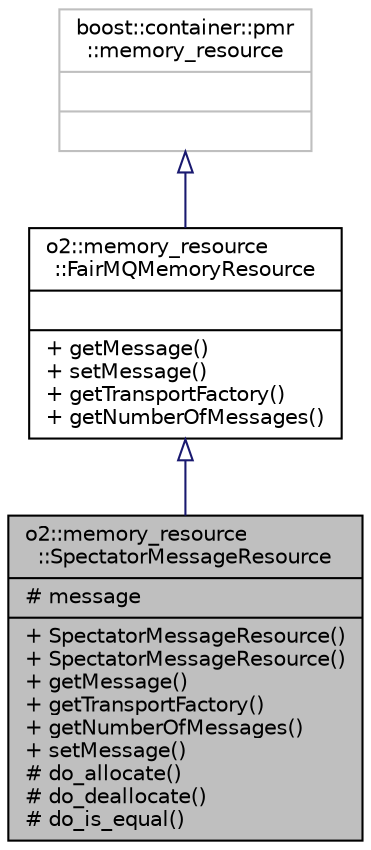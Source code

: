 digraph "o2::memory_resource::SpectatorMessageResource"
{
 // INTERACTIVE_SVG=YES
  bgcolor="transparent";
  edge [fontname="Helvetica",fontsize="10",labelfontname="Helvetica",labelfontsize="10"];
  node [fontname="Helvetica",fontsize="10",shape=record];
  Node1 [label="{o2::memory_resource\l::SpectatorMessageResource\n|# message\l|+ SpectatorMessageResource()\l+ SpectatorMessageResource()\l+ getMessage()\l+ getTransportFactory()\l+ getNumberOfMessages()\l+ setMessage()\l# do_allocate()\l# do_deallocate()\l# do_is_equal()\l}",height=0.2,width=0.4,color="black", fillcolor="grey75", style="filled" fontcolor="black"];
  Node2 -> Node1 [dir="back",color="midnightblue",fontsize="10",style="solid",arrowtail="onormal",fontname="Helvetica"];
  Node2 [label="{o2::memory_resource\l::FairMQMemoryResource\n||+ getMessage()\l+ setMessage()\l+ getTransportFactory()\l+ getNumberOfMessages()\l}",height=0.2,width=0.4,color="black",URL="$d6/d00/classo2_1_1memory__resource_1_1FairMQMemoryResource.html",tooltip="All FairMQ related memory resources need to inherit from this interface class for the getMessage() ap..."];
  Node3 -> Node2 [dir="back",color="midnightblue",fontsize="10",style="solid",arrowtail="onormal",fontname="Helvetica"];
  Node3 [label="{boost::container::pmr\l::memory_resource\n||}",height=0.2,width=0.4,color="grey75"];
}
